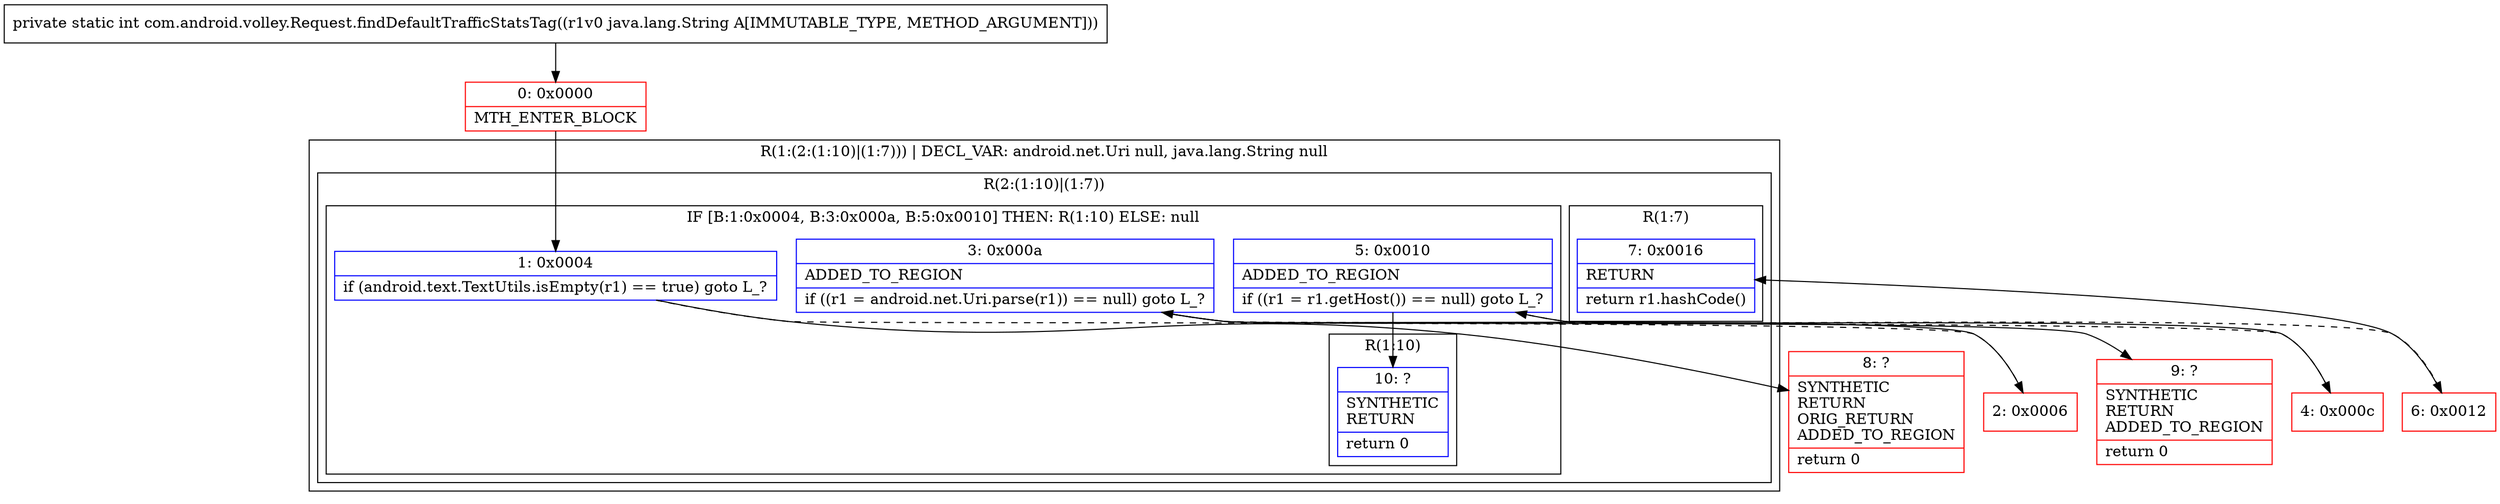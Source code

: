 digraph "CFG forcom.android.volley.Request.findDefaultTrafficStatsTag(Ljava\/lang\/String;)I" {
subgraph cluster_Region_1116001820 {
label = "R(1:(2:(1:10)|(1:7))) | DECL_VAR: android.net.Uri null, java.lang.String null\l";
node [shape=record,color=blue];
subgraph cluster_Region_1393076317 {
label = "R(2:(1:10)|(1:7))";
node [shape=record,color=blue];
subgraph cluster_IfRegion_1036272576 {
label = "IF [B:1:0x0004, B:3:0x000a, B:5:0x0010] THEN: R(1:10) ELSE: null";
node [shape=record,color=blue];
Node_1 [shape=record,label="{1\:\ 0x0004|if (android.text.TextUtils.isEmpty(r1) == true) goto L_?\l}"];
Node_3 [shape=record,label="{3\:\ 0x000a|ADDED_TO_REGION\l|if ((r1 = android.net.Uri.parse(r1)) == null) goto L_?\l}"];
Node_5 [shape=record,label="{5\:\ 0x0010|ADDED_TO_REGION\l|if ((r1 = r1.getHost()) == null) goto L_?\l}"];
subgraph cluster_Region_120621147 {
label = "R(1:10)";
node [shape=record,color=blue];
Node_10 [shape=record,label="{10\:\ ?|SYNTHETIC\lRETURN\l|return 0\l}"];
}
}
subgraph cluster_Region_1667275415 {
label = "R(1:7)";
node [shape=record,color=blue];
Node_7 [shape=record,label="{7\:\ 0x0016|RETURN\l|return r1.hashCode()\l}"];
}
}
}
Node_0 [shape=record,color=red,label="{0\:\ 0x0000|MTH_ENTER_BLOCK\l}"];
Node_2 [shape=record,color=red,label="{2\:\ 0x0006}"];
Node_4 [shape=record,color=red,label="{4\:\ 0x000c}"];
Node_6 [shape=record,color=red,label="{6\:\ 0x0012}"];
Node_8 [shape=record,color=red,label="{8\:\ ?|SYNTHETIC\lRETURN\lORIG_RETURN\lADDED_TO_REGION\l|return 0\l}"];
Node_9 [shape=record,color=red,label="{9\:\ ?|SYNTHETIC\lRETURN\lADDED_TO_REGION\l|return 0\l}"];
MethodNode[shape=record,label="{private static int com.android.volley.Request.findDefaultTrafficStatsTag((r1v0 java.lang.String A[IMMUTABLE_TYPE, METHOD_ARGUMENT])) }"];
MethodNode -> Node_0;
Node_1 -> Node_2[style=dashed];
Node_1 -> Node_8;
Node_3 -> Node_4[style=dashed];
Node_3 -> Node_9;
Node_5 -> Node_6[style=dashed];
Node_5 -> Node_10;
Node_0 -> Node_1;
Node_2 -> Node_3;
Node_4 -> Node_5;
Node_6 -> Node_7;
}

